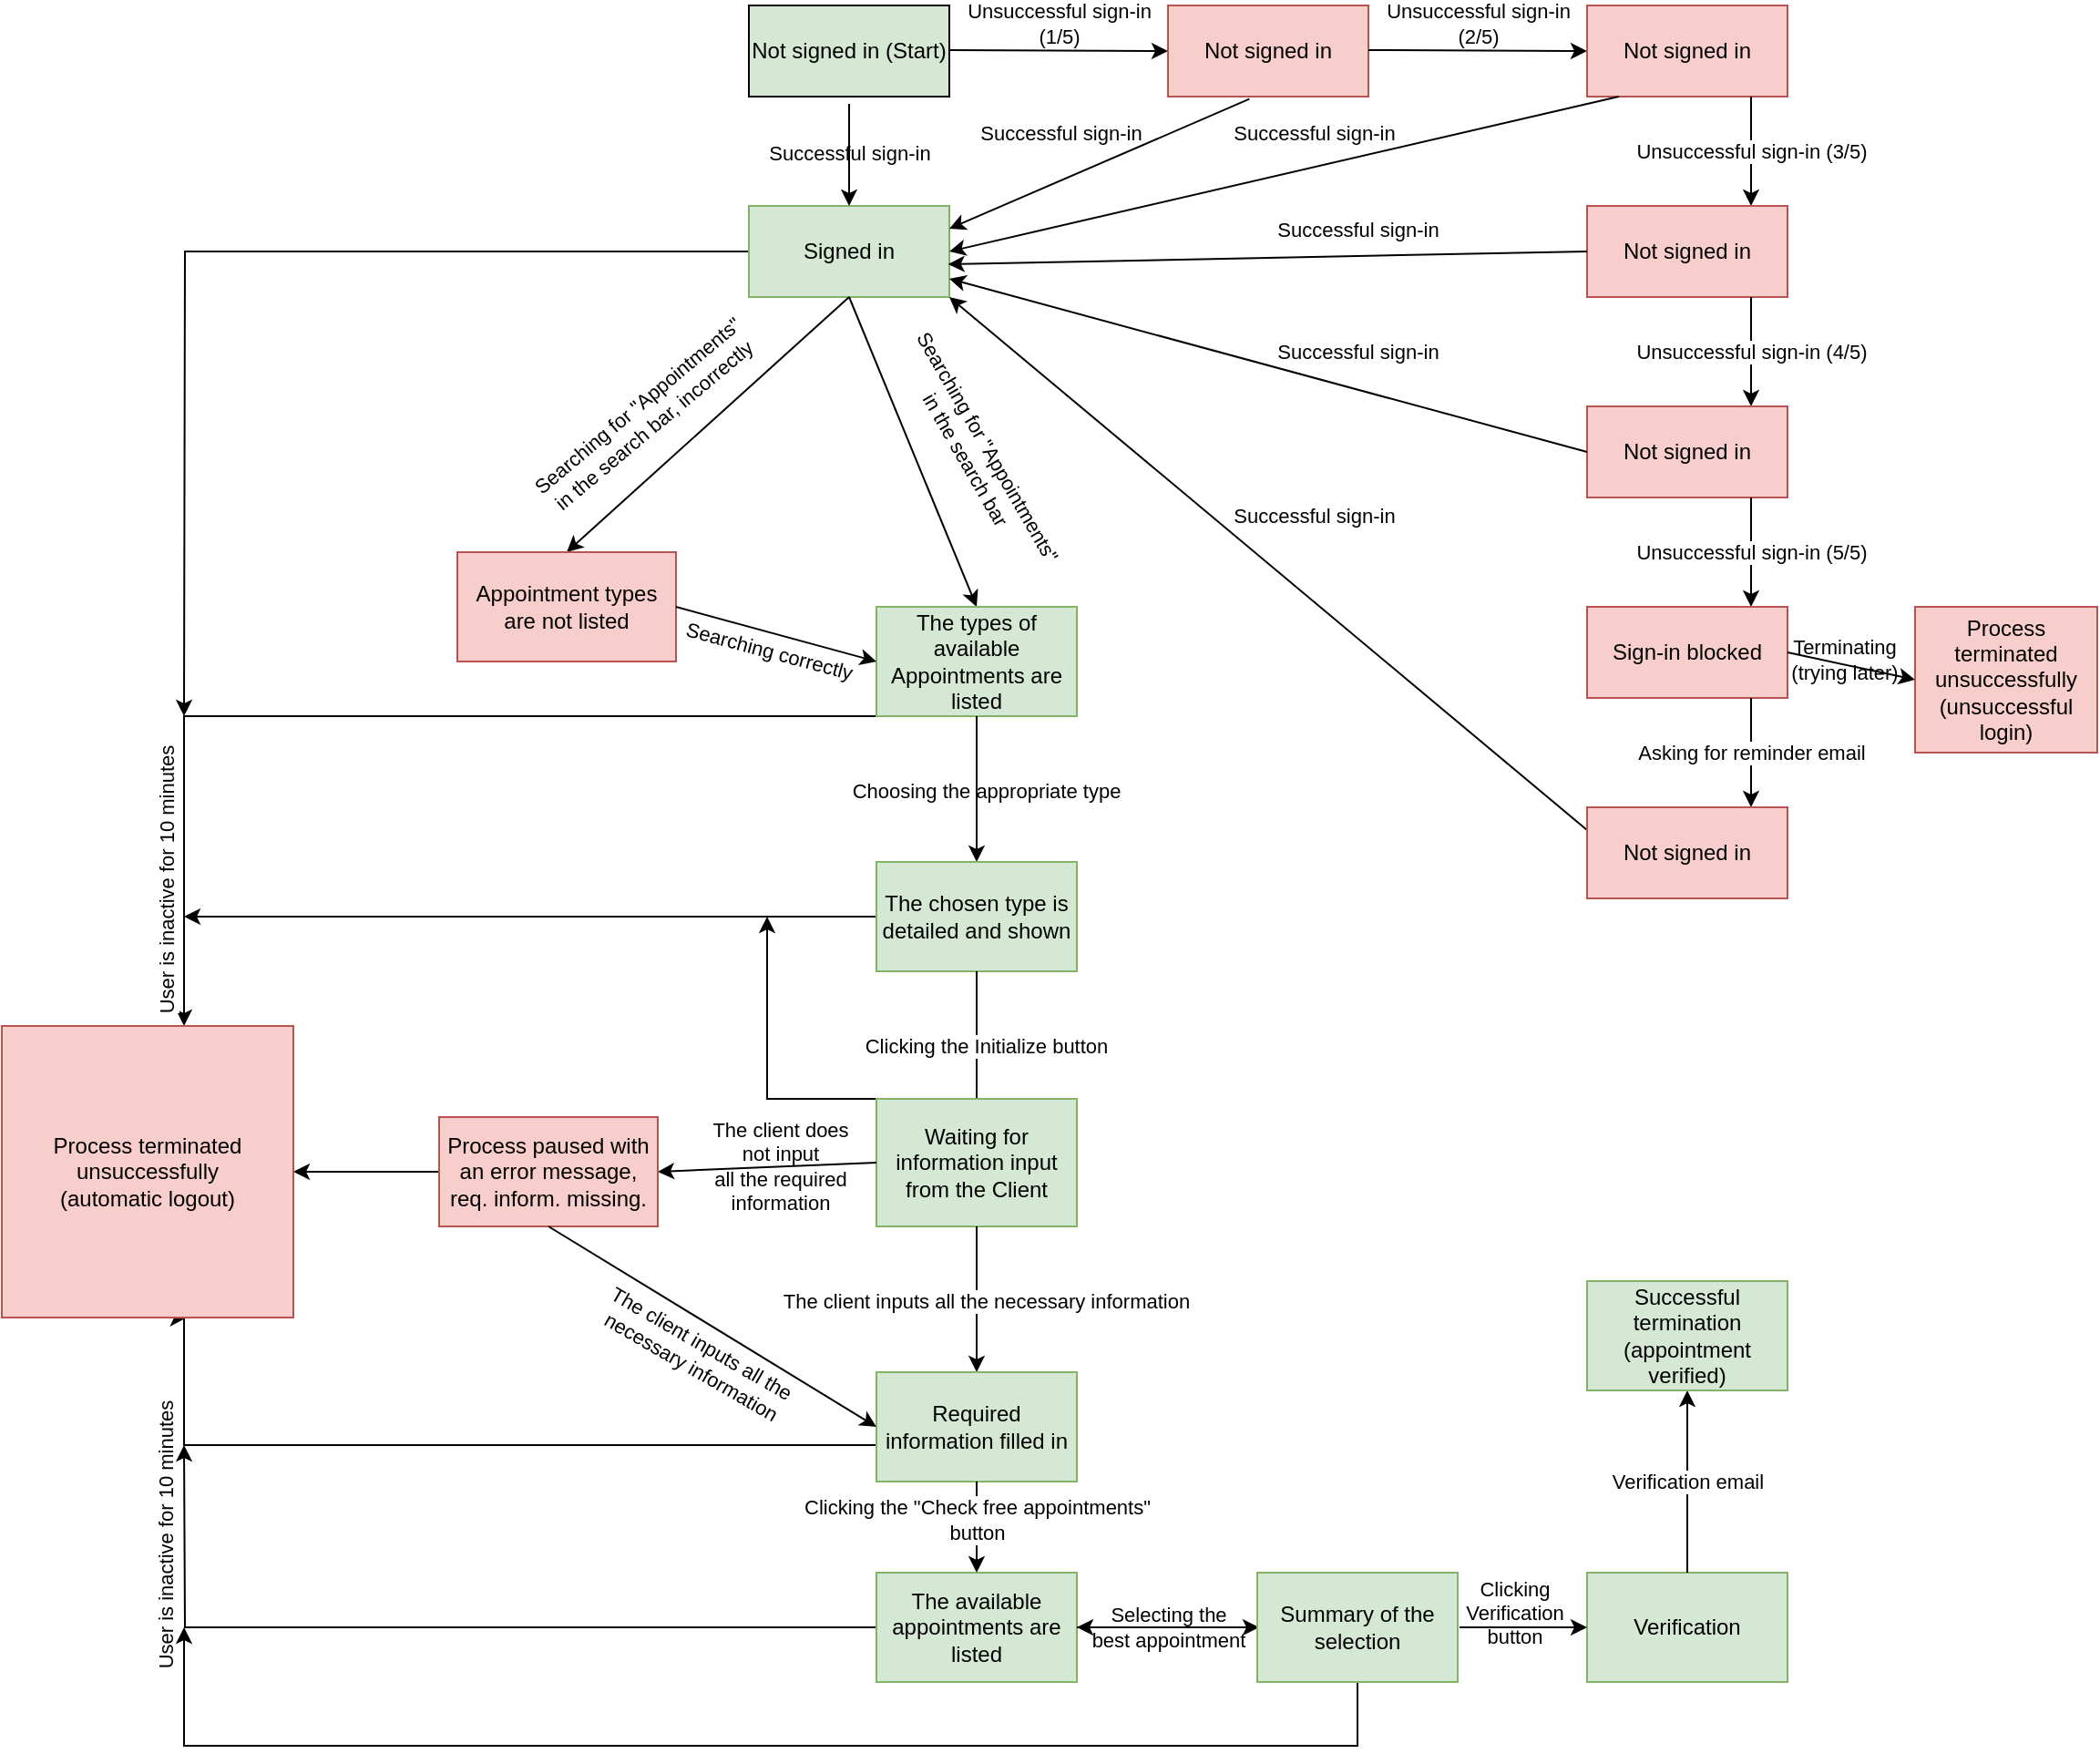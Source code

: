 <mxfile version="20.4.2" type="device"><diagram id="dLWWGbmx4-d2JkeUoW-s" name="1 oldal"><mxGraphModel dx="3434" dy="1533" grid="1" gridSize="10" guides="1" tooltips="1" connect="1" arrows="1" fold="1" page="1" pageScale="1" pageWidth="827" pageHeight="1169" math="0" shadow="0"><root><mxCell id="0"/><mxCell id="1" parent="0"/><mxCell id="FNCqk2t-RKgRqDFEwqbP-85" style="edgeStyle=orthogonalEdgeStyle;rounded=0;orthogonalLoop=1;jettySize=auto;html=1;" edge="1" parent="1" source="FNCqk2t-RKgRqDFEwqbP-2"><mxGeometry relative="1" as="geometry"><mxPoint x="-230" y="870" as="targetPoint"/></mxGeometry></mxCell><mxCell id="FNCqk2t-RKgRqDFEwqbP-92" value="User is inactive for 10 minutes" style="edgeLabel;html=1;align=center;verticalAlign=middle;resizable=0;points=[];rotation=-90;" vertex="1" connectable="0" parent="FNCqk2t-RKgRqDFEwqbP-85"><mxGeometry x="-0.542" y="-1" relative="1" as="geometry"><mxPoint x="-191" y="706" as="offset"/></mxGeometry></mxCell><mxCell id="FNCqk2t-RKgRqDFEwqbP-2" value="Signed in" style="rounded=0;whiteSpace=wrap;html=1;fillColor=#d5e8d4;strokeColor=#82b366;" vertex="1" parent="1"><mxGeometry x="80" y="590" width="110" height="50" as="geometry"/></mxCell><mxCell id="FNCqk2t-RKgRqDFEwqbP-3" value="Not signed in (Start)" style="rounded=0;whiteSpace=wrap;html=1;fillColor=#d5e8d4;strokeColor=default;perimeterSpacing=4;sketch=0;" vertex="1" parent="1"><mxGeometry x="80" y="480" width="110" height="50" as="geometry"/></mxCell><mxCell id="FNCqk2t-RKgRqDFEwqbP-5" value="" style="endArrow=classic;html=1;rounded=0;entryX=0.5;entryY=0;entryDx=0;entryDy=0;exitX=0.5;exitY=1;exitDx=0;exitDy=0;" edge="1" parent="1" source="FNCqk2t-RKgRqDFEwqbP-3" target="FNCqk2t-RKgRqDFEwqbP-2"><mxGeometry width="50" height="50" relative="1" as="geometry"><mxPoint x="140" y="530" as="sourcePoint"/><mxPoint x="140" y="580" as="targetPoint"/></mxGeometry></mxCell><mxCell id="FNCqk2t-RKgRqDFEwqbP-6" value="Successful sign-in" style="edgeLabel;html=1;align=center;verticalAlign=middle;resizable=0;points=[];labelBackgroundColor=none;" vertex="1" connectable="0" parent="FNCqk2t-RKgRqDFEwqbP-5"><mxGeometry x="0.5" y="-2" relative="1" as="geometry"><mxPoint x="2" y="-15" as="offset"/></mxGeometry></mxCell><mxCell id="FNCqk2t-RKgRqDFEwqbP-7" value="" style="endArrow=classic;html=1;rounded=0;" edge="1" parent="1"><mxGeometry width="50" height="50" relative="1" as="geometry"><mxPoint x="190" y="504.5" as="sourcePoint"/><mxPoint x="310" y="505" as="targetPoint"/></mxGeometry></mxCell><mxCell id="FNCqk2t-RKgRqDFEwqbP-8" value="Unsuccessful sign-in&lt;br&gt;(1/5)" style="edgeLabel;html=1;align=center;verticalAlign=middle;resizable=0;points=[];labelBackgroundColor=none;" vertex="1" connectable="0" parent="FNCqk2t-RKgRqDFEwqbP-7"><mxGeometry x="0.492" y="-2" relative="1" as="geometry"><mxPoint x="-30" y="-17" as="offset"/></mxGeometry></mxCell><mxCell id="FNCqk2t-RKgRqDFEwqbP-9" value="Not signed in" style="rounded=0;whiteSpace=wrap;html=1;fillColor=#f8cecc;strokeColor=#b85450;" vertex="1" parent="1"><mxGeometry x="310" y="480" width="110" height="50" as="geometry"/></mxCell><mxCell id="FNCqk2t-RKgRqDFEwqbP-10" value="" style="endArrow=classic;html=1;rounded=0;" edge="1" parent="1"><mxGeometry width="50" height="50" relative="1" as="geometry"><mxPoint x="420" y="504.5" as="sourcePoint"/><mxPoint x="540" y="505" as="targetPoint"/></mxGeometry></mxCell><mxCell id="FNCqk2t-RKgRqDFEwqbP-11" value="Unsuccessful sign-in&lt;br&gt;(2/5)" style="edgeLabel;html=1;align=center;verticalAlign=middle;resizable=0;points=[];labelBackgroundColor=none;" vertex="1" connectable="0" parent="FNCqk2t-RKgRqDFEwqbP-10"><mxGeometry x="0.492" y="-2" relative="1" as="geometry"><mxPoint x="-30" y="-17" as="offset"/></mxGeometry></mxCell><mxCell id="FNCqk2t-RKgRqDFEwqbP-13" value="Not signed in" style="rounded=0;whiteSpace=wrap;html=1;fillColor=#f8cecc;strokeColor=#b85450;" vertex="1" parent="1"><mxGeometry x="540" y="480" width="110" height="50" as="geometry"/></mxCell><mxCell id="FNCqk2t-RKgRqDFEwqbP-14" value="" style="endArrow=classic;html=1;rounded=0;entryX=0.5;entryY=0;entryDx=0;entryDy=0;exitX=0.5;exitY=1;exitDx=0;exitDy=0;" edge="1" parent="1"><mxGeometry width="50" height="50" relative="1" as="geometry"><mxPoint x="630" y="530" as="sourcePoint"/><mxPoint x="630" y="590" as="targetPoint"/></mxGeometry></mxCell><mxCell id="FNCqk2t-RKgRqDFEwqbP-15" value="Unsuccessful sign-in (3/5)" style="edgeLabel;html=1;align=center;verticalAlign=middle;resizable=0;points=[];" vertex="1" connectable="0" parent="FNCqk2t-RKgRqDFEwqbP-14"><mxGeometry x="0.5" y="-2" relative="1" as="geometry"><mxPoint x="2" y="-15" as="offset"/></mxGeometry></mxCell><mxCell id="FNCqk2t-RKgRqDFEwqbP-16" value="Not signed in" style="rounded=0;whiteSpace=wrap;html=1;fillColor=#f8cecc;strokeColor=#b85450;" vertex="1" parent="1"><mxGeometry x="540" y="590" width="110" height="50" as="geometry"/></mxCell><mxCell id="FNCqk2t-RKgRqDFEwqbP-17" value="" style="endArrow=classic;html=1;rounded=0;entryX=0.5;entryY=0;entryDx=0;entryDy=0;exitX=0.5;exitY=1;exitDx=0;exitDy=0;" edge="1" parent="1"><mxGeometry width="50" height="50" relative="1" as="geometry"><mxPoint x="630" y="640" as="sourcePoint"/><mxPoint x="630" y="700" as="targetPoint"/></mxGeometry></mxCell><mxCell id="FNCqk2t-RKgRqDFEwqbP-18" value="Unsuccessful sign-in (4/5)" style="edgeLabel;html=1;align=center;verticalAlign=middle;resizable=0;points=[];" vertex="1" connectable="0" parent="FNCqk2t-RKgRqDFEwqbP-17"><mxGeometry x="0.5" y="-2" relative="1" as="geometry"><mxPoint x="2" y="-15" as="offset"/></mxGeometry></mxCell><mxCell id="FNCqk2t-RKgRqDFEwqbP-19" value="Not signed in" style="rounded=0;whiteSpace=wrap;html=1;fillColor=#f8cecc;strokeColor=#b85450;" vertex="1" parent="1"><mxGeometry x="540" y="700" width="110" height="50" as="geometry"/></mxCell><mxCell id="FNCqk2t-RKgRqDFEwqbP-20" value="" style="endArrow=classic;html=1;rounded=0;entryX=0.5;entryY=0;entryDx=0;entryDy=0;exitX=0.5;exitY=1;exitDx=0;exitDy=0;" edge="1" parent="1"><mxGeometry width="50" height="50" relative="1" as="geometry"><mxPoint x="630" y="750" as="sourcePoint"/><mxPoint x="630" y="810" as="targetPoint"/></mxGeometry></mxCell><mxCell id="FNCqk2t-RKgRqDFEwqbP-21" value="Unsuccessful sign-in (5/5)" style="edgeLabel;html=1;align=center;verticalAlign=middle;resizable=0;points=[];" vertex="1" connectable="0" parent="FNCqk2t-RKgRqDFEwqbP-20"><mxGeometry x="0.5" y="-2" relative="1" as="geometry"><mxPoint x="2" y="-15" as="offset"/></mxGeometry></mxCell><mxCell id="FNCqk2t-RKgRqDFEwqbP-22" value="Sign-in blocked" style="rounded=0;whiteSpace=wrap;html=1;fillColor=#f8cecc;strokeColor=#b85450;" vertex="1" parent="1"><mxGeometry x="540" y="810" width="110" height="50" as="geometry"/></mxCell><mxCell id="FNCqk2t-RKgRqDFEwqbP-23" value="" style="endArrow=classic;html=1;rounded=0;entryX=0.5;entryY=0;entryDx=0;entryDy=0;exitX=0.5;exitY=1;exitDx=0;exitDy=0;" edge="1" parent="1"><mxGeometry width="50" height="50" relative="1" as="geometry"><mxPoint x="630" y="860" as="sourcePoint"/><mxPoint x="630" y="920" as="targetPoint"/></mxGeometry></mxCell><mxCell id="FNCqk2t-RKgRqDFEwqbP-24" value="Asking for reminder email" style="edgeLabel;html=1;align=center;verticalAlign=middle;resizable=0;points=[];" vertex="1" connectable="0" parent="FNCqk2t-RKgRqDFEwqbP-23"><mxGeometry x="0.5" y="-2" relative="1" as="geometry"><mxPoint x="2" y="-15" as="offset"/></mxGeometry></mxCell><mxCell id="FNCqk2t-RKgRqDFEwqbP-25" value="" style="endArrow=classic;html=1;rounded=0;entryX=1;entryY=1;entryDx=0;entryDy=0;exitX=0;exitY=0.25;exitDx=0;exitDy=0;" edge="1" parent="1" source="FNCqk2t-RKgRqDFEwqbP-35" target="FNCqk2t-RKgRqDFEwqbP-2"><mxGeometry width="50" height="50" relative="1" as="geometry"><mxPoint x="530" y="920" as="sourcePoint"/><mxPoint x="480" y="860" as="targetPoint"/></mxGeometry></mxCell><mxCell id="FNCqk2t-RKgRqDFEwqbP-26" value="Successful sign-in" style="edgeLabel;html=1;align=center;verticalAlign=middle;resizable=0;points=[];labelBackgroundColor=none;" vertex="1" connectable="0" parent="FNCqk2t-RKgRqDFEwqbP-25"><mxGeometry x="0.5" y="-2" relative="1" as="geometry"><mxPoint x="111" y="48" as="offset"/></mxGeometry></mxCell><mxCell id="FNCqk2t-RKgRqDFEwqbP-27" value="" style="endArrow=classic;html=1;rounded=0;entryX=1;entryY=0.25;entryDx=0;entryDy=0;exitX=0.406;exitY=1.027;exitDx=0;exitDy=0;exitPerimeter=0;" edge="1" parent="1" source="FNCqk2t-RKgRqDFEwqbP-9" target="FNCqk2t-RKgRqDFEwqbP-2"><mxGeometry width="50" height="50" relative="1" as="geometry"><mxPoint x="155" y="550" as="sourcePoint"/><mxPoint x="155" y="610" as="targetPoint"/></mxGeometry></mxCell><mxCell id="FNCqk2t-RKgRqDFEwqbP-28" value="Successful sign-in" style="edgeLabel;html=1;align=center;verticalAlign=middle;resizable=0;points=[];labelBackgroundColor=none;" vertex="1" connectable="0" parent="FNCqk2t-RKgRqDFEwqbP-27"><mxGeometry x="0.5" y="-2" relative="1" as="geometry"><mxPoint x="20" y="-33" as="offset"/></mxGeometry></mxCell><mxCell id="FNCqk2t-RKgRqDFEwqbP-29" value="" style="endArrow=classic;html=1;rounded=0;entryX=1;entryY=0.5;entryDx=0;entryDy=0;exitX=0.158;exitY=1;exitDx=0;exitDy=0;exitPerimeter=0;" edge="1" parent="1" source="FNCqk2t-RKgRqDFEwqbP-13" target="FNCqk2t-RKgRqDFEwqbP-2"><mxGeometry width="50" height="50" relative="1" as="geometry"><mxPoint x="165" y="560" as="sourcePoint"/><mxPoint x="165" y="620" as="targetPoint"/></mxGeometry></mxCell><mxCell id="FNCqk2t-RKgRqDFEwqbP-30" value="Successful sign-in" style="edgeLabel;html=1;align=center;verticalAlign=middle;resizable=0;points=[];labelBackgroundColor=none;" vertex="1" connectable="0" parent="FNCqk2t-RKgRqDFEwqbP-29"><mxGeometry x="0.5" y="-2" relative="1" as="geometry"><mxPoint x="109" y="-42" as="offset"/></mxGeometry></mxCell><mxCell id="FNCqk2t-RKgRqDFEwqbP-31" value="" style="endArrow=classic;html=1;rounded=0;entryX=0.994;entryY=0.64;entryDx=0;entryDy=0;exitX=0;exitY=0.5;exitDx=0;exitDy=0;entryPerimeter=0;" edge="1" parent="1" source="FNCqk2t-RKgRqDFEwqbP-16" target="FNCqk2t-RKgRqDFEwqbP-2"><mxGeometry width="50" height="50" relative="1" as="geometry"><mxPoint x="175" y="570" as="sourcePoint"/><mxPoint x="175" y="630" as="targetPoint"/></mxGeometry></mxCell><mxCell id="FNCqk2t-RKgRqDFEwqbP-32" value="Successful sign-in" style="edgeLabel;html=1;align=center;verticalAlign=middle;resizable=0;points=[];labelBackgroundColor=none;" vertex="1" connectable="0" parent="FNCqk2t-RKgRqDFEwqbP-31"><mxGeometry x="0.5" y="-2" relative="1" as="geometry"><mxPoint x="137" y="-15" as="offset"/></mxGeometry></mxCell><mxCell id="FNCqk2t-RKgRqDFEwqbP-33" value="" style="endArrow=classic;html=1;rounded=0;exitX=0;exitY=0.5;exitDx=0;exitDy=0;" edge="1" parent="1" source="FNCqk2t-RKgRqDFEwqbP-19"><mxGeometry width="50" height="50" relative="1" as="geometry"><mxPoint x="185" y="580" as="sourcePoint"/><mxPoint x="190" y="630" as="targetPoint"/></mxGeometry></mxCell><mxCell id="FNCqk2t-RKgRqDFEwqbP-34" value="Successful sign-in" style="edgeLabel;html=1;align=center;verticalAlign=middle;resizable=0;points=[];labelBackgroundColor=none;" vertex="1" connectable="0" parent="FNCqk2t-RKgRqDFEwqbP-33"><mxGeometry x="0.5" y="-2" relative="1" as="geometry"><mxPoint x="136" y="18" as="offset"/></mxGeometry></mxCell><mxCell id="FNCqk2t-RKgRqDFEwqbP-35" value="Not signed in" style="rounded=0;whiteSpace=wrap;html=1;fillColor=#f8cecc;strokeColor=#b85450;" vertex="1" parent="1"><mxGeometry x="540" y="920" width="110" height="50" as="geometry"/></mxCell><mxCell id="FNCqk2t-RKgRqDFEwqbP-36" value="" style="endArrow=classic;html=1;rounded=0;exitX=0.5;exitY=1;exitDx=0;exitDy=0;entryX=0.5;entryY=0;entryDx=0;entryDy=0;" edge="1" parent="1" source="FNCqk2t-RKgRqDFEwqbP-2" target="FNCqk2t-RKgRqDFEwqbP-37"><mxGeometry width="50" height="50" relative="1" as="geometry"><mxPoint x="440" y="700" as="sourcePoint"/><mxPoint x="135" y="750" as="targetPoint"/></mxGeometry></mxCell><mxCell id="FNCqk2t-RKgRqDFEwqbP-38" value="Searching for &quot;Appointments&quot;&lt;br&gt;in the search bar" style="edgeLabel;html=1;align=center;verticalAlign=middle;resizable=0;points=[];rotation=60;labelBackgroundColor=none;" vertex="1" connectable="0" parent="FNCqk2t-RKgRqDFEwqbP-36"><mxGeometry x="0.388" y="-2" relative="1" as="geometry"><mxPoint x="23" y="-34" as="offset"/></mxGeometry></mxCell><mxCell id="FNCqk2t-RKgRqDFEwqbP-84" style="edgeStyle=orthogonalEdgeStyle;rounded=0;orthogonalLoop=1;jettySize=auto;html=1;exitX=0;exitY=1;exitDx=0;exitDy=0;" edge="1" parent="1" source="FNCqk2t-RKgRqDFEwqbP-37" target="FNCqk2t-RKgRqDFEwqbP-81"><mxGeometry relative="1" as="geometry"><mxPoint x="-230" y="990" as="targetPoint"/><Array as="points"><mxPoint x="-230" y="870"/></Array></mxGeometry></mxCell><mxCell id="FNCqk2t-RKgRqDFEwqbP-37" value="The types of available Appointments are listed" style="rounded=0;whiteSpace=wrap;html=1;fillColor=#d5e8d4;strokeColor=#82b366;" vertex="1" parent="1"><mxGeometry x="150" y="810" width="110" height="60" as="geometry"/></mxCell><mxCell id="FNCqk2t-RKgRqDFEwqbP-39" value="" style="endArrow=classic;html=1;rounded=0;exitX=0.5;exitY=1;exitDx=0;exitDy=0;entryX=0.5;entryY=0;entryDx=0;entryDy=0;" edge="1" parent="1" source="FNCqk2t-RKgRqDFEwqbP-2" target="FNCqk2t-RKgRqDFEwqbP-41"><mxGeometry width="50" height="50" relative="1" as="geometry"><mxPoint x="280" y="770" as="sourcePoint"/><mxPoint x="50" y="800" as="targetPoint"/></mxGeometry></mxCell><mxCell id="FNCqk2t-RKgRqDFEwqbP-40" value="Searching for &quot;Appointments&quot;&lt;br&gt;in the search bar, incorrectly" style="edgeLabel;html=1;align=center;verticalAlign=middle;resizable=0;points=[];rotation=-40;labelBackgroundColor=none;" vertex="1" connectable="0" parent="1"><mxGeometry x="29.997" y="590.0" as="geometry"><mxPoint x="-79.383" y="83.495" as="offset"/></mxGeometry></mxCell><mxCell id="FNCqk2t-RKgRqDFEwqbP-41" value="Appointment types are not listed" style="rounded=0;whiteSpace=wrap;html=1;fillColor=#f8cecc;strokeColor=#b85450;" vertex="1" parent="1"><mxGeometry x="-80" y="780" width="120" height="60" as="geometry"/></mxCell><mxCell id="FNCqk2t-RKgRqDFEwqbP-43" value="" style="endArrow=classic;html=1;rounded=0;exitX=1;exitY=0.5;exitDx=0;exitDy=0;entryX=0;entryY=0.5;entryDx=0;entryDy=0;" edge="1" parent="1" source="FNCqk2t-RKgRqDFEwqbP-41" target="FNCqk2t-RKgRqDFEwqbP-37"><mxGeometry width="50" height="50" relative="1" as="geometry"><mxPoint x="290" y="840" as="sourcePoint"/><mxPoint x="340" y="790" as="targetPoint"/></mxGeometry></mxCell><mxCell id="FNCqk2t-RKgRqDFEwqbP-45" value="Searching correctly" style="edgeLabel;html=1;align=center;verticalAlign=middle;resizable=0;points=[];rotation=15;labelBackgroundColor=none;" vertex="1" connectable="0" parent="FNCqk2t-RKgRqDFEwqbP-43"><mxGeometry x="0.296" relative="1" as="geometry"><mxPoint x="-21" y="4" as="offset"/></mxGeometry></mxCell><mxCell id="FNCqk2t-RKgRqDFEwqbP-46" value="" style="endArrow=classic;html=1;rounded=0;exitX=1;exitY=0.5;exitDx=0;exitDy=0;entryX=0;entryY=0.5;entryDx=0;entryDy=0;" edge="1" parent="1" source="FNCqk2t-RKgRqDFEwqbP-22" target="FNCqk2t-RKgRqDFEwqbP-47"><mxGeometry width="50" height="50" relative="1" as="geometry"><mxPoint x="510" y="690" as="sourcePoint"/><mxPoint x="690" y="835" as="targetPoint"/></mxGeometry></mxCell><mxCell id="FNCqk2t-RKgRqDFEwqbP-48" value="Terminating&lt;br&gt;(trying later)" style="edgeLabel;html=1;align=center;verticalAlign=middle;resizable=0;points=[];labelBackgroundColor=none;" vertex="1" connectable="0" parent="FNCqk2t-RKgRqDFEwqbP-46"><mxGeometry x="-0.516" y="1" relative="1" as="geometry"><mxPoint x="13" y="1" as="offset"/></mxGeometry></mxCell><mxCell id="FNCqk2t-RKgRqDFEwqbP-47" value="Process terminated unsuccessfully&lt;br&gt;(unsuccessful login)" style="rounded=0;whiteSpace=wrap;html=1;sketch=0;strokeColor=#b85450;fillColor=#f8cecc;" vertex="1" parent="1"><mxGeometry x="720" y="810" width="100" height="80" as="geometry"/></mxCell><mxCell id="FNCqk2t-RKgRqDFEwqbP-49" value="" style="endArrow=classic;html=1;rounded=0;exitX=0.5;exitY=1;exitDx=0;exitDy=0;" edge="1" parent="1" source="FNCqk2t-RKgRqDFEwqbP-37"><mxGeometry width="50" height="50" relative="1" as="geometry"><mxPoint x="240" y="810" as="sourcePoint"/><mxPoint x="205" y="950" as="targetPoint"/></mxGeometry></mxCell><mxCell id="FNCqk2t-RKgRqDFEwqbP-50" value="Choosing the appropriate type" style="edgeLabel;html=1;align=center;verticalAlign=middle;resizable=0;points=[];labelBackgroundColor=none;" vertex="1" connectable="0" parent="FNCqk2t-RKgRqDFEwqbP-49"><mxGeometry x="-0.568" y="-6" relative="1" as="geometry"><mxPoint x="11" y="23" as="offset"/></mxGeometry></mxCell><mxCell id="FNCqk2t-RKgRqDFEwqbP-86" style="edgeStyle=orthogonalEdgeStyle;rounded=0;orthogonalLoop=1;jettySize=auto;html=1;" edge="1" parent="1" source="FNCqk2t-RKgRqDFEwqbP-51"><mxGeometry relative="1" as="geometry"><mxPoint x="-230" y="980" as="targetPoint"/></mxGeometry></mxCell><mxCell id="FNCqk2t-RKgRqDFEwqbP-51" value="The chosen type is detailed and shown" style="rounded=0;whiteSpace=wrap;html=1;fillColor=#d5e8d4;strokeColor=#82b366;" vertex="1" parent="1"><mxGeometry x="150" y="950" width="110" height="60" as="geometry"/></mxCell><mxCell id="FNCqk2t-RKgRqDFEwqbP-55" value="" style="endArrow=classic;html=1;rounded=0;exitX=0.5;exitY=1;exitDx=0;exitDy=0;" edge="1" parent="1"><mxGeometry width="50" height="50" relative="1" as="geometry"><mxPoint x="205" y="1010" as="sourcePoint"/><mxPoint x="205" y="1090" as="targetPoint"/></mxGeometry></mxCell><mxCell id="FNCqk2t-RKgRqDFEwqbP-56" value="Clicking the Initialize button" style="edgeLabel;html=1;align=center;verticalAlign=middle;resizable=0;points=[];labelBackgroundColor=default;" vertex="1" connectable="0" parent="FNCqk2t-RKgRqDFEwqbP-55"><mxGeometry x="-0.568" y="-6" relative="1" as="geometry"><mxPoint x="11" y="23" as="offset"/></mxGeometry></mxCell><mxCell id="FNCqk2t-RKgRqDFEwqbP-87" style="edgeStyle=orthogonalEdgeStyle;rounded=0;orthogonalLoop=1;jettySize=auto;html=1;" edge="1" parent="1" source="FNCqk2t-RKgRqDFEwqbP-57"><mxGeometry relative="1" as="geometry"><mxPoint x="90" y="980" as="targetPoint"/><Array as="points"><mxPoint x="90" y="1080"/></Array></mxGeometry></mxCell><mxCell id="FNCqk2t-RKgRqDFEwqbP-57" value="Waiting for information input from the Client" style="rounded=0;whiteSpace=wrap;html=1;fillColor=#d5e8d4;strokeColor=#82b366;" vertex="1" parent="1"><mxGeometry x="150" y="1080" width="110" height="70" as="geometry"/></mxCell><mxCell id="FNCqk2t-RKgRqDFEwqbP-58" value="" style="endArrow=classic;html=1;rounded=0;exitX=0.5;exitY=1;exitDx=0;exitDy=0;" edge="1" parent="1"><mxGeometry width="50" height="50" relative="1" as="geometry"><mxPoint x="205" y="1150" as="sourcePoint"/><mxPoint x="205" y="1230" as="targetPoint"/></mxGeometry></mxCell><mxCell id="FNCqk2t-RKgRqDFEwqbP-59" value="The client inputs all the necessary information" style="edgeLabel;html=1;align=center;verticalAlign=middle;resizable=0;points=[];labelBackgroundColor=default;" vertex="1" connectable="0" parent="FNCqk2t-RKgRqDFEwqbP-58"><mxGeometry x="-0.568" y="-6" relative="1" as="geometry"><mxPoint x="11" y="23" as="offset"/></mxGeometry></mxCell><mxCell id="FNCqk2t-RKgRqDFEwqbP-88" style="edgeStyle=orthogonalEdgeStyle;rounded=0;orthogonalLoop=1;jettySize=auto;html=1;entryX=0.633;entryY=1.001;entryDx=0;entryDy=0;entryPerimeter=0;" edge="1" parent="1" source="FNCqk2t-RKgRqDFEwqbP-60" target="FNCqk2t-RKgRqDFEwqbP-81"><mxGeometry relative="1" as="geometry"><Array as="points"><mxPoint x="-230" y="1270"/><mxPoint x="-230" y="1200"/></Array></mxGeometry></mxCell><mxCell id="FNCqk2t-RKgRqDFEwqbP-60" value="Required information filled in" style="rounded=0;whiteSpace=wrap;html=1;fillColor=#d5e8d4;strokeColor=#82b366;" vertex="1" parent="1"><mxGeometry x="150" y="1230" width="110" height="60" as="geometry"/></mxCell><mxCell id="FNCqk2t-RKgRqDFEwqbP-61" value="" style="endArrow=classic;html=1;rounded=0;exitX=0;exitY=0.5;exitDx=0;exitDy=0;" edge="1" parent="1" source="FNCqk2t-RKgRqDFEwqbP-57"><mxGeometry width="50" height="50" relative="1" as="geometry"><mxPoint x="240" y="1110" as="sourcePoint"/><mxPoint x="30" y="1120" as="targetPoint"/></mxGeometry></mxCell><mxCell id="FNCqk2t-RKgRqDFEwqbP-63" value="The client does&lt;br&gt;not input&lt;br&gt;all the required &lt;br&gt;information" style="edgeLabel;html=1;align=center;verticalAlign=middle;resizable=0;points=[];labelBackgroundColor=none;" vertex="1" connectable="0" parent="FNCqk2t-RKgRqDFEwqbP-61"><mxGeometry x="-0.275" y="-1" relative="1" as="geometry"><mxPoint x="-10" y="1" as="offset"/></mxGeometry></mxCell><mxCell id="FNCqk2t-RKgRqDFEwqbP-89" style="edgeStyle=orthogonalEdgeStyle;rounded=0;orthogonalLoop=1;jettySize=auto;html=1;" edge="1" parent="1" source="FNCqk2t-RKgRqDFEwqbP-62" target="FNCqk2t-RKgRqDFEwqbP-81"><mxGeometry relative="1" as="geometry"/></mxCell><mxCell id="FNCqk2t-RKgRqDFEwqbP-62" value="Process paused with an error message,&lt;br&gt;req. inform. missing." style="rounded=0;whiteSpace=wrap;html=1;fillColor=#f8cecc;strokeColor=#b85450;" vertex="1" parent="1"><mxGeometry x="-90" y="1090" width="120" height="60" as="geometry"/></mxCell><mxCell id="FNCqk2t-RKgRqDFEwqbP-66" value="" style="endArrow=classic;html=1;rounded=0;exitX=0.5;exitY=1;exitDx=0;exitDy=0;entryX=0;entryY=0.5;entryDx=0;entryDy=0;" edge="1" parent="1" source="FNCqk2t-RKgRqDFEwqbP-62" target="FNCqk2t-RKgRqDFEwqbP-60"><mxGeometry width="50" height="50" relative="1" as="geometry"><mxPoint x="240" y="1090" as="sourcePoint"/><mxPoint x="290" y="1040" as="targetPoint"/></mxGeometry></mxCell><mxCell id="FNCqk2t-RKgRqDFEwqbP-67" value="The client inputs all the&lt;br&gt;&amp;nbsp;necessary information" style="edgeLabel;html=1;align=center;verticalAlign=middle;resizable=0;points=[];labelBackgroundColor=default;rotation=30;" vertex="1" connectable="0" parent="1"><mxGeometry x="50" y="1220.003" as="geometry"/></mxCell><mxCell id="FNCqk2t-RKgRqDFEwqbP-68" value="" style="endArrow=classic;html=1;rounded=0;exitX=0.5;exitY=1;exitDx=0;exitDy=0;" edge="1" parent="1" source="FNCqk2t-RKgRqDFEwqbP-60"><mxGeometry width="50" height="50" relative="1" as="geometry"><mxPoint x="240" y="1220" as="sourcePoint"/><mxPoint x="205" y="1340" as="targetPoint"/></mxGeometry></mxCell><mxCell id="FNCqk2t-RKgRqDFEwqbP-70" value="Clicking the &quot;Check free appointments&quot;&lt;br&gt;button" style="edgeLabel;html=1;align=center;verticalAlign=middle;resizable=0;points=[];" vertex="1" connectable="0" parent="FNCqk2t-RKgRqDFEwqbP-68"><mxGeometry x="0.38" y="1" relative="1" as="geometry"><mxPoint x="-1" y="-14" as="offset"/></mxGeometry></mxCell><mxCell id="FNCqk2t-RKgRqDFEwqbP-90" style="edgeStyle=orthogonalEdgeStyle;rounded=0;orthogonalLoop=1;jettySize=auto;html=1;" edge="1" parent="1" source="FNCqk2t-RKgRqDFEwqbP-69"><mxGeometry relative="1" as="geometry"><mxPoint x="-230" y="1270" as="targetPoint"/></mxGeometry></mxCell><mxCell id="FNCqk2t-RKgRqDFEwqbP-69" value="The available appointments are listed" style="rounded=0;whiteSpace=wrap;html=1;fillColor=#d5e8d4;strokeColor=#82b366;" vertex="1" parent="1"><mxGeometry x="150" y="1340" width="110" height="60" as="geometry"/></mxCell><mxCell id="FNCqk2t-RKgRqDFEwqbP-71" value="" style="endArrow=classic;html=1;rounded=0;exitX=1;exitY=0.5;exitDx=0;exitDy=0;" edge="1" parent="1" source="FNCqk2t-RKgRqDFEwqbP-69"><mxGeometry width="50" height="50" relative="1" as="geometry"><mxPoint x="360" y="1150" as="sourcePoint"/><mxPoint x="360" y="1370" as="targetPoint"/></mxGeometry></mxCell><mxCell id="FNCqk2t-RKgRqDFEwqbP-73" value="Selecting the&lt;br&gt;best appointment" style="edgeLabel;html=1;align=center;verticalAlign=middle;resizable=0;points=[];labelBackgroundColor=none;" vertex="1" connectable="0" parent="FNCqk2t-RKgRqDFEwqbP-71"><mxGeometry x="-0.432" y="1" relative="1" as="geometry"><mxPoint x="21" y="1" as="offset"/></mxGeometry></mxCell><mxCell id="FNCqk2t-RKgRqDFEwqbP-75" value="" style="edgeStyle=orthogonalEdgeStyle;rounded=0;orthogonalLoop=1;jettySize=auto;html=1;" edge="1" parent="1" source="FNCqk2t-RKgRqDFEwqbP-72" target="FNCqk2t-RKgRqDFEwqbP-69"><mxGeometry relative="1" as="geometry"/></mxCell><mxCell id="FNCqk2t-RKgRqDFEwqbP-91" style="edgeStyle=orthogonalEdgeStyle;rounded=0;orthogonalLoop=1;jettySize=auto;html=1;" edge="1" parent="1" source="FNCqk2t-RKgRqDFEwqbP-72"><mxGeometry relative="1" as="geometry"><mxPoint x="-230" y="1370" as="targetPoint"/><Array as="points"><mxPoint x="414" y="1435"/><mxPoint x="-230" y="1435"/></Array></mxGeometry></mxCell><mxCell id="FNCqk2t-RKgRqDFEwqbP-72" value="Summary of the selection" style="rounded=0;whiteSpace=wrap;html=1;fillColor=#d5e8d4;strokeColor=#82b366;" vertex="1" parent="1"><mxGeometry x="359" y="1340" width="110" height="60" as="geometry"/></mxCell><mxCell id="FNCqk2t-RKgRqDFEwqbP-74" value="Verification" style="rounded=0;whiteSpace=wrap;html=1;fillColor=#d5e8d4;strokeColor=#82b366;" vertex="1" parent="1"><mxGeometry x="540" y="1340" width="110" height="60" as="geometry"/></mxCell><mxCell id="FNCqk2t-RKgRqDFEwqbP-76" value="" style="endArrow=classic;html=1;rounded=0;entryX=0;entryY=0.5;entryDx=0;entryDy=0;" edge="1" parent="1" target="FNCqk2t-RKgRqDFEwqbP-74"><mxGeometry width="50" height="50" relative="1" as="geometry"><mxPoint x="470" y="1370" as="sourcePoint"/><mxPoint x="410" y="1100" as="targetPoint"/></mxGeometry></mxCell><mxCell id="FNCqk2t-RKgRqDFEwqbP-77" value="Clicking &lt;br&gt;Verification&lt;br&gt;button" style="edgeLabel;html=1;align=center;verticalAlign=middle;resizable=0;points=[];labelBackgroundColor=none;" vertex="1" connectable="0" parent="FNCqk2t-RKgRqDFEwqbP-76"><mxGeometry x="-0.606" relative="1" as="geometry"><mxPoint x="16" y="-8" as="offset"/></mxGeometry></mxCell><mxCell id="FNCqk2t-RKgRqDFEwqbP-78" value="" style="endArrow=classic;html=1;rounded=0;exitX=0.5;exitY=0;exitDx=0;exitDy=0;" edge="1" parent="1" source="FNCqk2t-RKgRqDFEwqbP-74"><mxGeometry width="50" height="50" relative="1" as="geometry"><mxPoint x="540" y="1230" as="sourcePoint"/><mxPoint x="595" y="1240" as="targetPoint"/></mxGeometry></mxCell><mxCell id="FNCqk2t-RKgRqDFEwqbP-80" value="Verification email" style="edgeLabel;html=1;align=center;verticalAlign=middle;resizable=0;points=[];" vertex="1" connectable="0" parent="FNCqk2t-RKgRqDFEwqbP-78"><mxGeometry x="-0.373" relative="1" as="geometry"><mxPoint y="-19" as="offset"/></mxGeometry></mxCell><mxCell id="FNCqk2t-RKgRqDFEwqbP-79" value="Successful termination&lt;br&gt;(appointment verified)" style="rounded=0;whiteSpace=wrap;html=1;fillColor=#d5e8d4;strokeColor=#82b366;" vertex="1" parent="1"><mxGeometry x="540" y="1180" width="110" height="60" as="geometry"/></mxCell><mxCell id="FNCqk2t-RKgRqDFEwqbP-81" value="Process terminated&lt;br&gt;unsuccessfully&lt;br&gt;(automatic logout)" style="whiteSpace=wrap;html=1;aspect=fixed;rounded=0;labelBackgroundColor=none;sketch=0;strokeColor=#b85450;fillColor=#f8cecc;" vertex="1" parent="1"><mxGeometry x="-330" y="1040" width="160" height="160" as="geometry"/></mxCell><mxCell id="FNCqk2t-RKgRqDFEwqbP-93" value="User is inactive for 10 minutes" style="edgeLabel;html=1;align=center;verticalAlign=middle;resizable=0;points=[];rotation=-90;" vertex="1" connectable="0" parent="1"><mxGeometry x="-240.001" y="960" as="geometry"/></mxCell></root></mxGraphModel></diagram></mxfile>